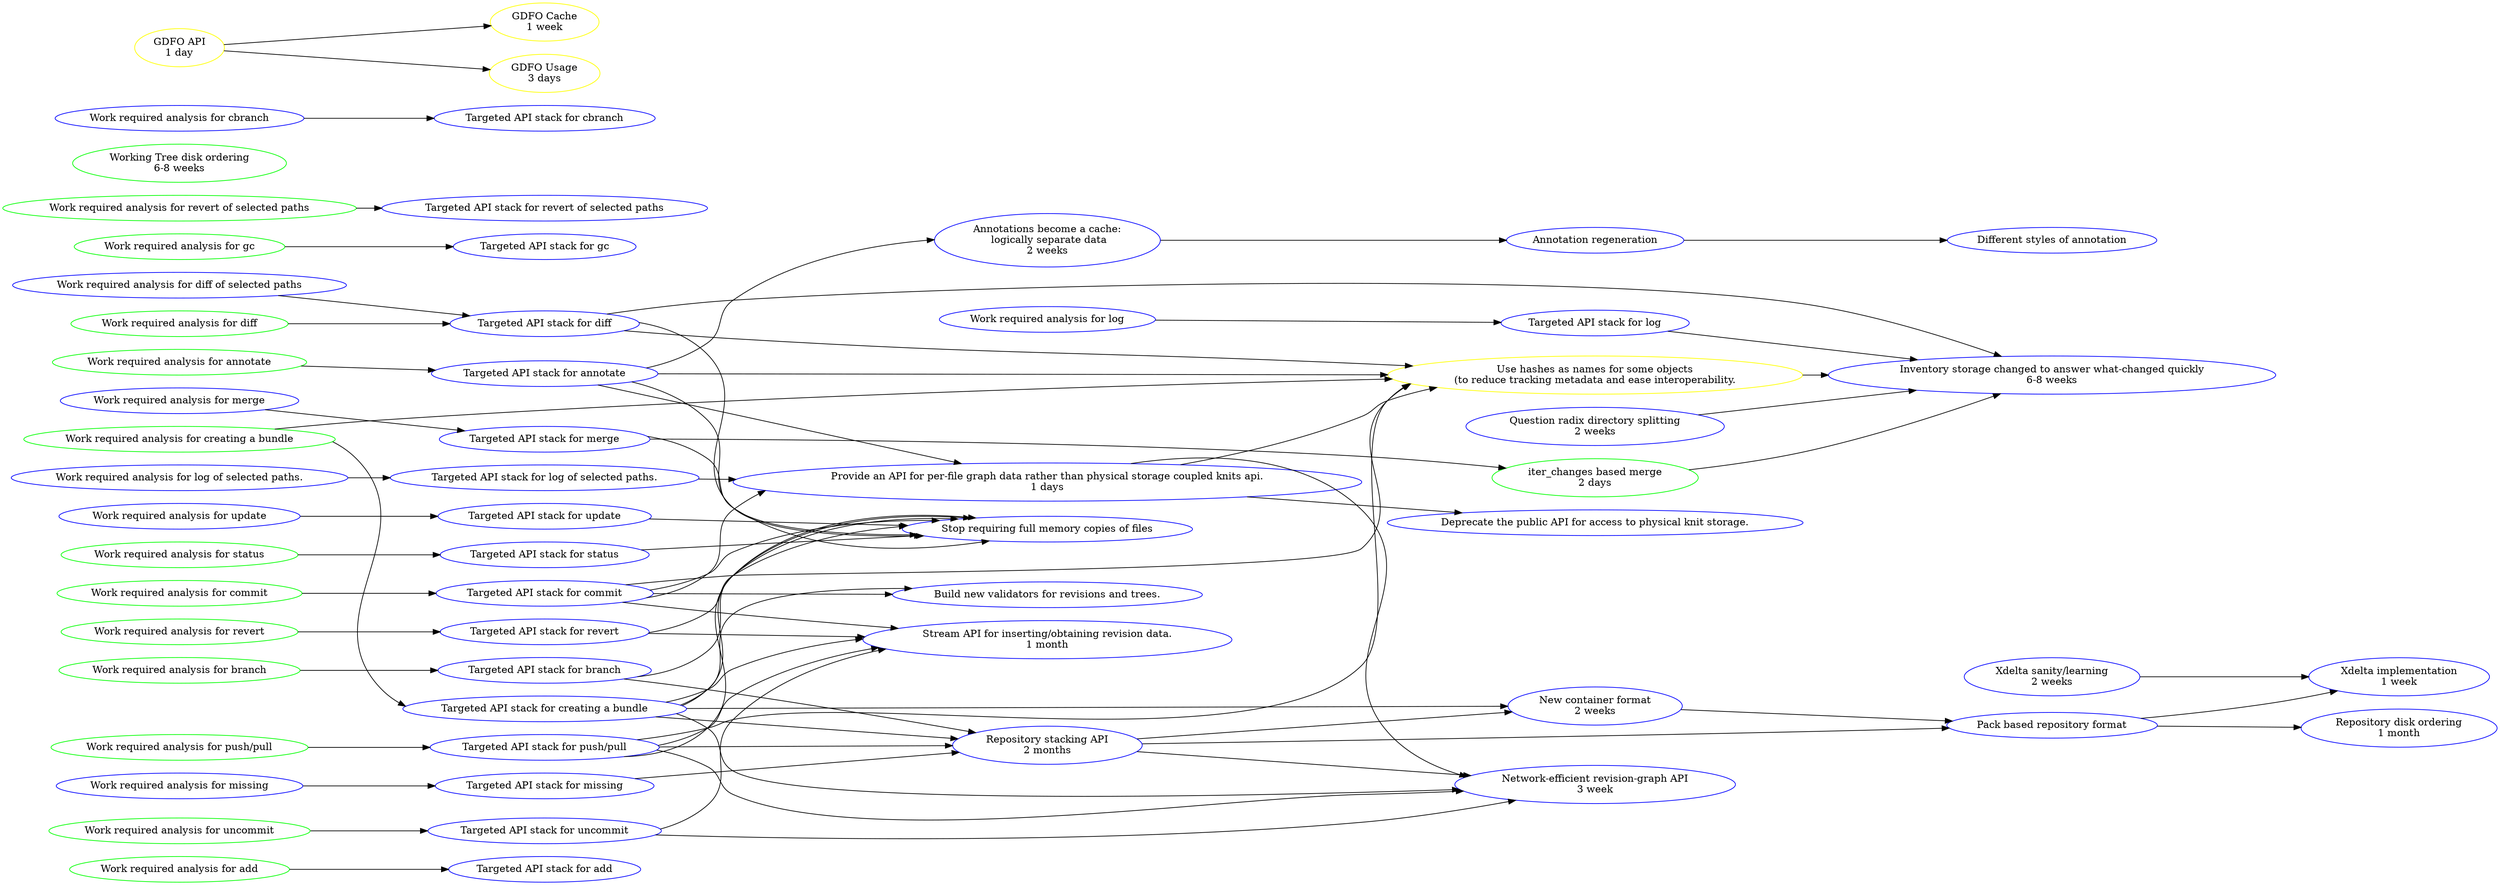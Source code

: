 /* ESTIMATES ARE VERY ROUGH APPROXIMATIONS */
strict digraph performance {
  rankdir=LR
  /* completed node list */
  node[color="green"];
  add_analysis[label="Work required analysis for add"];
  annotate_analysis[label="Work required analysis for annotate"];
  branch_analysis[label="Work required analysis for branch"];
  bundle_analysis[label="Work required analysis for creating a bundle"];
  commit_analysis[label="Work required analysis for commit"];
  fetch_analysis[label="Work required analysis for push/pull"];
  gc_analysis[label="Work required analysis for gc"];
  revert_analysis[label="Work required analysis for revert"];
  revert_path_analysis[label="Work required analysis for revert of selected paths"];
  status_analysis[label="Work required analysis for status"];
  uncommit_analysis[label="Work required analysis for uncommit"];
  wt_disk_order[label="Working Tree disk ordering\n6-8 weeks"];
  iter_merge[label="iter_changes based merge\n2 days"];
  diff_analysis[label="Work required analysis for diff"];

  /* uncompleted node list - add new tasks here */
  node[color="blue"];
  log_analysis[label="Work required analysis for log"];
  log_path_analysis[label="Work required analysis for log of selected paths."];
  diff_path_analysis[label="Work required analysis for diff of selected paths"];
  merge_analysis[label="Work required analysis for merge"];
  missing_analysis[label="Work required analysis for missing"];
  update_analysis[label="Work required analysis for update"];
  cbranch_analysis[label="Work required analysis for cbranch"];

  add_api_stack[label="Targeted API stack for add"];
  branch_api_stack[label="Targeted API stack for branch"];
  bundle_api_stack[label="Targeted API stack for creating a bundle"];
  annotate_api_stack[label="Targeted API stack for annotate"];
  status_api_stack[label="Targeted API stack for status"];
  commit_api_stack[label="Targeted API stack for commit"];
  fetch_api_stack[label="Targeted API stack for push/pull"];
  log_api_stack[label="Targeted API stack for log"];
  log_path_api_stack[label="Targeted API stack for log of selected paths."];
  diff_api_stack[label="Targeted API stack for diff"];
  gc_api_stack[label="Targeted API stack for gc"];
  revert_api_stack[label="Targeted API stack for revert"];
  revert_path_api_stack[label="Targeted API stack for revert of selected paths"];
  merge_api_stack[label="Targeted API stack for merge"];
  uncommit_api_stack[label="Targeted API stack for uncommit"];
  missing_api_stack[label="Targeted API stack for missing"];
  update_api_stack[label="Targeted API stack for update"];
  cbranch_api_stack[label="Targeted API stack for cbranch"];

  data_collation[label="Stream API for inserting/obtaining revision data.\n1 month"];
  repository_stacking[label="Repository stacking API\n2 months"];
  new_container[label="New container format\n2 weeks"]
  xdelta[label="Xdelta sanity/learning\n2 weeks"];
  xdelta_imp[label="Xdelta implementation\n1 week"];
  q_splitting[label="Question radix directory splitting\n2 weeks"];
  i_splitting[label="Inventory storage changed to answer what-changed quickly\n6-8 weeks"]
  per_file_graph[label="Provide an API for per-file graph data rather than physical storage coupled knits api.\n1 days"];
  deprecate_versionedfile_api[label="Deprecate the public API for access to physical knit storage."];
  anno_cache[label="Annotations become a cache:\n logically separate data\n2 weeks"]
  anno_regen[label="Annotation regeneration\n"];
  anno_kinds[label="Different styles of annotation"];
  memory_copies[label="Stop requiring full memory copies of files"];
  repo_disk_order[label="Repository disk ordering\n1 month"];
  pack_repository[label="Pack based repository format"];
  graph_api[label="Network-efficient revision-graph API\n3 week"];
  validators[label="Build new validators for revisions and trees."];

  /* under discussion/optional */
  node[color="yellow"];
  hash_names[label="Use hashes as names for some objects\n(to reduce tracking metadata and ease interoperability."];
  gdfo_api[label="GDFO API\n1 day"];
  gdfo_cache[label="GDFO Cache\n1 week"];
  gdfo_usage[label="GDFO Usage\n3 days"];

  /* dependencies */
  gc_analysis -> gc_api_stack;
  gdfo_api -> gdfo_cache;
  gdfo_api -> gdfo_usage;
  xdelta -> xdelta_imp;
  q_splitting -> i_splitting;
  per_file_graph -> deprecate_versionedfile_api;
  anno_regen -> anno_kinds;
  anno_cache -> anno_regen;
  add_analysis -> add_api_stack;
  annotate_analysis -> annotate_api_stack -> anno_cache;
  annotate_api_stack -> per_file_graph -> graph_api;
  annotate_api_stack -> memory_copies;
  annotate_api_stack -> hash_names;
  branch_analysis -> branch_api_stack -> repository_stacking;
  branch_api_stack -> memory_copies;
  bundle_analysis -> bundle_api_stack -> data_collation;
  bundle_api_stack -> repository_stacking;
  bundle_api_stack -> validators;
  bundle_api_stack -> graph_api;
  bundle_api_stack -> memory_copies;
  bundle_api_stack -> new_container;
  bundle_analysis -> hash_names;
  cbranch_analysis -> cbranch_api_stack;
  commit_analysis -> commit_api_stack -> data_collation;
  commit_api_stack -> per_file_graph;
  commit_api_stack -> validators;
  commit_api_stack -> memory_copies;
  commit_api_stack -> hash_names;
  diff_analysis -> diff_api_stack;
  diff_api_stack -> memory_copies;
  diff_path_analysis -> diff_api_stack -> i_splitting;
  diff_api_stack -> hash_names;
  fetch_analysis -> fetch_api_stack -> data_collation;
  fetch_api_stack -> repository_stacking;
  fetch_api_stack -> graph_api;
  fetch_api_stack -> memory_copies;
  fetch_api_stack -> hash_names;
  repository_stacking -> graph_api;
  hash_names -> i_splitting;
  log_analysis -> log_api_stack -> i_splitting;
  log_path_analysis -> log_path_api_stack;
  log_path_api_stack -> per_file_graph;
  merge_analysis -> merge_api_stack -> iter_merge -> i_splitting;
  merge_api_stack -> memory_copies;
  missing_analysis -> missing_api_stack -> repository_stacking;
  new_container -> pack_repository;
  pack_repository -> xdelta_imp;
  pack_repository -> repo_disk_order;
  per_file_graph -> hash_names;
  repository_stacking -> pack_repository;
  repository_stacking -> new_container;
  revert_analysis -> revert_api_stack -> data_collation;
  revert_path_analysis -> revert_path_api_stack;
  revert_api_stack -> memory_copies;
  status_analysis -> status_api_stack;
  status_api_stack -> memory_copies;
  uncommit_analysis -> uncommit_api_stack -> data_collation;
  uncommit_api_stack -> graph_api;
  update_analysis -> update_api_stack;
  update_api_stack -> memory_copies;
}
